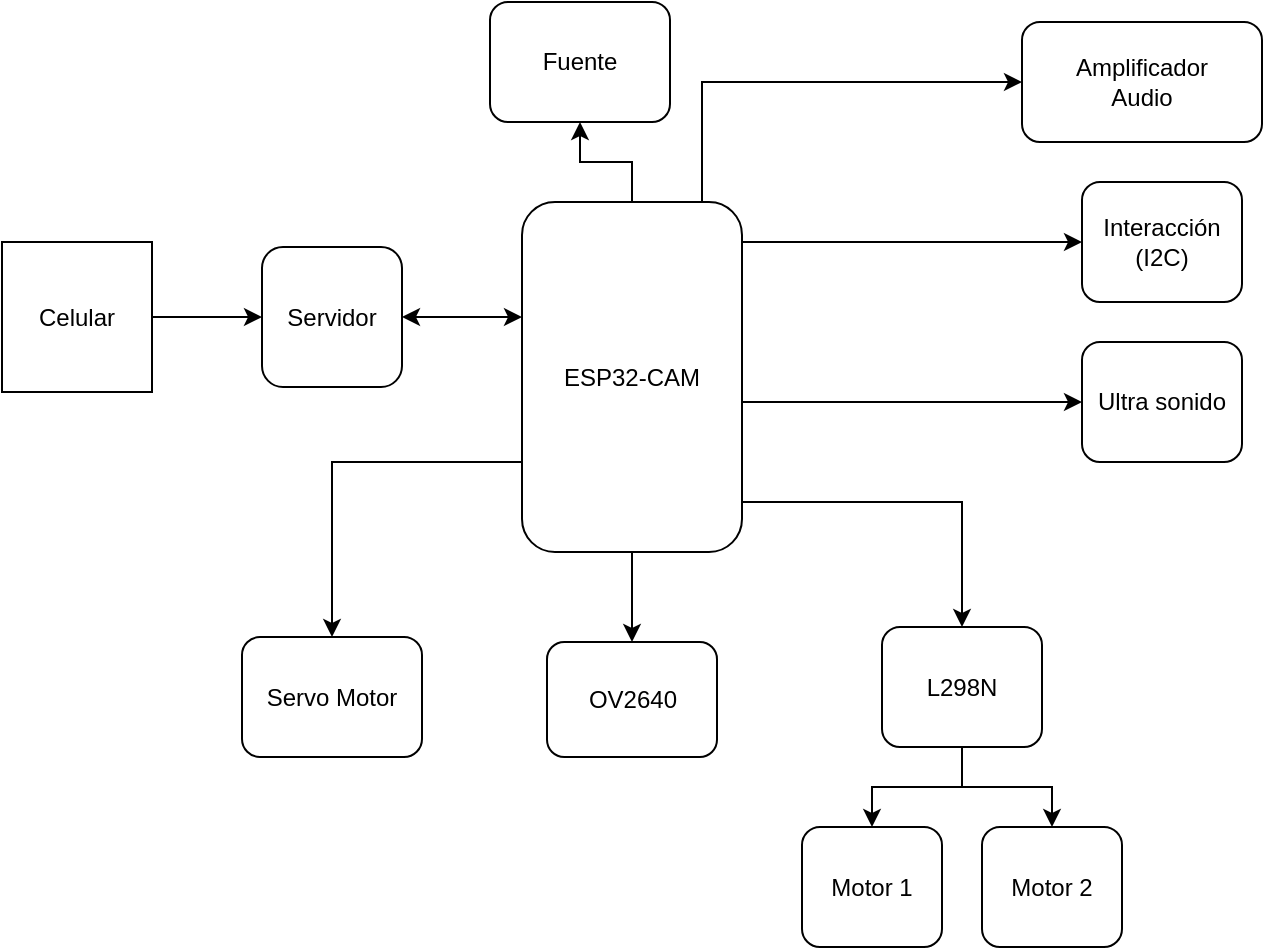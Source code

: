 <mxfile version="15.7.0" type="github">
  <diagram id="Kov3oZdJt8vPXKoNyL5-" name="Page-1">
    <mxGraphModel dx="920" dy="513" grid="1" gridSize="10" guides="1" tooltips="1" connect="1" arrows="1" fold="1" page="1" pageScale="1" pageWidth="827" pageHeight="1169" math="0" shadow="0">
      <root>
        <mxCell id="0" />
        <mxCell id="1" parent="0" />
        <mxCell id="dx68uwRgUBrh4_SJ9RZr-3" style="edgeStyle=orthogonalEdgeStyle;rounded=0;orthogonalLoop=1;jettySize=auto;html=1;startArrow=classic;startFill=1;" parent="1" source="pQWwAxiqqbHr_JKsDW9g-2" target="pQWwAxiqqbHr_JKsDW9g-4" edge="1">
          <mxGeometry relative="1" as="geometry">
            <Array as="points">
              <mxPoint x="310" y="238" />
              <mxPoint x="310" y="238" />
            </Array>
          </mxGeometry>
        </mxCell>
        <mxCell id="pQWwAxiqqbHr_JKsDW9g-2" value="Servidor" style="whiteSpace=wrap;html=1;aspect=fixed;rounded=1;" parent="1" vertex="1">
          <mxGeometry x="210" y="202.5" width="70" height="70" as="geometry" />
        </mxCell>
        <mxCell id="7wTW4Tu3UyPvyJkk_ZA_-6" value="" style="edgeStyle=orthogonalEdgeStyle;rounded=0;orthogonalLoop=1;jettySize=auto;html=1;" edge="1" parent="1" source="pQWwAxiqqbHr_JKsDW9g-4" target="7wTW4Tu3UyPvyJkk_ZA_-5">
          <mxGeometry relative="1" as="geometry">
            <Array as="points">
              <mxPoint x="560" y="330" />
            </Array>
          </mxGeometry>
        </mxCell>
        <mxCell id="7wTW4Tu3UyPvyJkk_ZA_-15" value="" style="edgeStyle=orthogonalEdgeStyle;rounded=0;orthogonalLoop=1;jettySize=auto;html=1;" edge="1" parent="1" source="pQWwAxiqqbHr_JKsDW9g-4" target="7wTW4Tu3UyPvyJkk_ZA_-14">
          <mxGeometry relative="1" as="geometry">
            <Array as="points">
              <mxPoint x="570" y="280" />
              <mxPoint x="570" y="280" />
            </Array>
          </mxGeometry>
        </mxCell>
        <mxCell id="7wTW4Tu3UyPvyJkk_ZA_-17" style="edgeStyle=orthogonalEdgeStyle;rounded=0;orthogonalLoop=1;jettySize=auto;html=1;entryX=0;entryY=0.5;entryDx=0;entryDy=0;" edge="1" parent="1" source="pQWwAxiqqbHr_JKsDW9g-4" target="7wTW4Tu3UyPvyJkk_ZA_-16">
          <mxGeometry relative="1" as="geometry">
            <Array as="points">
              <mxPoint x="540" y="200" />
              <mxPoint x="540" y="200" />
            </Array>
          </mxGeometry>
        </mxCell>
        <mxCell id="7wTW4Tu3UyPvyJkk_ZA_-19" style="edgeStyle=orthogonalEdgeStyle;rounded=0;orthogonalLoop=1;jettySize=auto;html=1;" edge="1" parent="1" source="pQWwAxiqqbHr_JKsDW9g-4" target="7wTW4Tu3UyPvyJkk_ZA_-18">
          <mxGeometry relative="1" as="geometry">
            <Array as="points">
              <mxPoint x="245" y="310" />
            </Array>
          </mxGeometry>
        </mxCell>
        <mxCell id="7wTW4Tu3UyPvyJkk_ZA_-26" style="edgeStyle=orthogonalEdgeStyle;rounded=0;orthogonalLoop=1;jettySize=auto;html=1;entryX=0.5;entryY=0;entryDx=0;entryDy=0;" edge="1" parent="1" source="pQWwAxiqqbHr_JKsDW9g-4" target="7wTW4Tu3UyPvyJkk_ZA_-3">
          <mxGeometry relative="1" as="geometry" />
        </mxCell>
        <mxCell id="7wTW4Tu3UyPvyJkk_ZA_-29" style="edgeStyle=orthogonalEdgeStyle;rounded=0;orthogonalLoop=1;jettySize=auto;html=1;entryX=0;entryY=0.5;entryDx=0;entryDy=0;" edge="1" parent="1" source="pQWwAxiqqbHr_JKsDW9g-4" target="7wTW4Tu3UyPvyJkk_ZA_-23">
          <mxGeometry relative="1" as="geometry">
            <Array as="points">
              <mxPoint x="430" y="120" />
            </Array>
          </mxGeometry>
        </mxCell>
        <mxCell id="7wTW4Tu3UyPvyJkk_ZA_-30" style="edgeStyle=orthogonalEdgeStyle;rounded=0;orthogonalLoop=1;jettySize=auto;html=1;" edge="1" parent="1" source="pQWwAxiqqbHr_JKsDW9g-4" target="7wTW4Tu3UyPvyJkk_ZA_-21">
          <mxGeometry relative="1" as="geometry" />
        </mxCell>
        <mxCell id="pQWwAxiqqbHr_JKsDW9g-4" value="ESP32-CAM" style="rounded=1;whiteSpace=wrap;html=1;strokeWidth=1;" parent="1" vertex="1">
          <mxGeometry x="340" y="180" width="110" height="175" as="geometry" />
        </mxCell>
        <mxCell id="dx68uwRgUBrh4_SJ9RZr-2" value="" style="edgeStyle=orthogonalEdgeStyle;rounded=0;orthogonalLoop=1;jettySize=auto;html=1;" parent="1" source="pQWwAxiqqbHr_JKsDW9g-6" target="pQWwAxiqqbHr_JKsDW9g-2" edge="1">
          <mxGeometry relative="1" as="geometry">
            <Array as="points">
              <mxPoint x="210" y="265.5" />
              <mxPoint x="210" y="265.5" />
            </Array>
          </mxGeometry>
        </mxCell>
        <mxCell id="pQWwAxiqqbHr_JKsDW9g-6" value="Celular" style="whiteSpace=wrap;html=1;aspect=fixed;rounded=0;strokeWidth=1;" parent="1" vertex="1">
          <mxGeometry x="80" y="200" width="75" height="75" as="geometry" />
        </mxCell>
        <mxCell id="7wTW4Tu3UyPvyJkk_ZA_-3" value="OV2640" style="rounded=1;whiteSpace=wrap;html=1;strokeWidth=1;" vertex="1" parent="1">
          <mxGeometry x="352.5" y="400" width="85" height="57.5" as="geometry" />
        </mxCell>
        <mxCell id="7wTW4Tu3UyPvyJkk_ZA_-10" value="" style="edgeStyle=orthogonalEdgeStyle;rounded=0;orthogonalLoop=1;jettySize=auto;html=1;" edge="1" parent="1" source="7wTW4Tu3UyPvyJkk_ZA_-5" target="7wTW4Tu3UyPvyJkk_ZA_-9">
          <mxGeometry relative="1" as="geometry" />
        </mxCell>
        <mxCell id="7wTW4Tu3UyPvyJkk_ZA_-13" style="edgeStyle=orthogonalEdgeStyle;rounded=0;orthogonalLoop=1;jettySize=auto;html=1;entryX=0.5;entryY=0;entryDx=0;entryDy=0;" edge="1" parent="1" source="7wTW4Tu3UyPvyJkk_ZA_-5" target="7wTW4Tu3UyPvyJkk_ZA_-11">
          <mxGeometry relative="1" as="geometry" />
        </mxCell>
        <mxCell id="7wTW4Tu3UyPvyJkk_ZA_-5" value="L298N" style="whiteSpace=wrap;html=1;rounded=1;strokeWidth=1;" vertex="1" parent="1">
          <mxGeometry x="520" y="392.5" width="80" height="60" as="geometry" />
        </mxCell>
        <mxCell id="7wTW4Tu3UyPvyJkk_ZA_-9" value="Motor 1" style="whiteSpace=wrap;html=1;rounded=1;strokeWidth=1;" vertex="1" parent="1">
          <mxGeometry x="480" y="492.5" width="70" height="60" as="geometry" />
        </mxCell>
        <mxCell id="7wTW4Tu3UyPvyJkk_ZA_-11" value="Motor 2" style="whiteSpace=wrap;html=1;rounded=1;strokeWidth=1;" vertex="1" parent="1">
          <mxGeometry x="570" y="492.5" width="70" height="60" as="geometry" />
        </mxCell>
        <mxCell id="7wTW4Tu3UyPvyJkk_ZA_-14" value="Ultra sonido" style="whiteSpace=wrap;html=1;rounded=1;strokeWidth=1;" vertex="1" parent="1">
          <mxGeometry x="620" y="250" width="80" height="60" as="geometry" />
        </mxCell>
        <mxCell id="7wTW4Tu3UyPvyJkk_ZA_-16" value="Interacción&lt;br&gt;(I2C)" style="whiteSpace=wrap;html=1;rounded=1;strokeWidth=1;" vertex="1" parent="1">
          <mxGeometry x="620" y="170" width="80" height="60" as="geometry" />
        </mxCell>
        <mxCell id="7wTW4Tu3UyPvyJkk_ZA_-18" value="Servo Motor" style="rounded=1;whiteSpace=wrap;html=1;" vertex="1" parent="1">
          <mxGeometry x="200" y="397.5" width="90" height="60" as="geometry" />
        </mxCell>
        <mxCell id="7wTW4Tu3UyPvyJkk_ZA_-21" value="Fuente" style="rounded=1;whiteSpace=wrap;html=1;" vertex="1" parent="1">
          <mxGeometry x="324" y="80" width="90" height="60" as="geometry" />
        </mxCell>
        <mxCell id="7wTW4Tu3UyPvyJkk_ZA_-23" value="Amplificador&lt;br&gt;Audio" style="rounded=1;whiteSpace=wrap;html=1;" vertex="1" parent="1">
          <mxGeometry x="590" y="90" width="120" height="60" as="geometry" />
        </mxCell>
      </root>
    </mxGraphModel>
  </diagram>
</mxfile>
